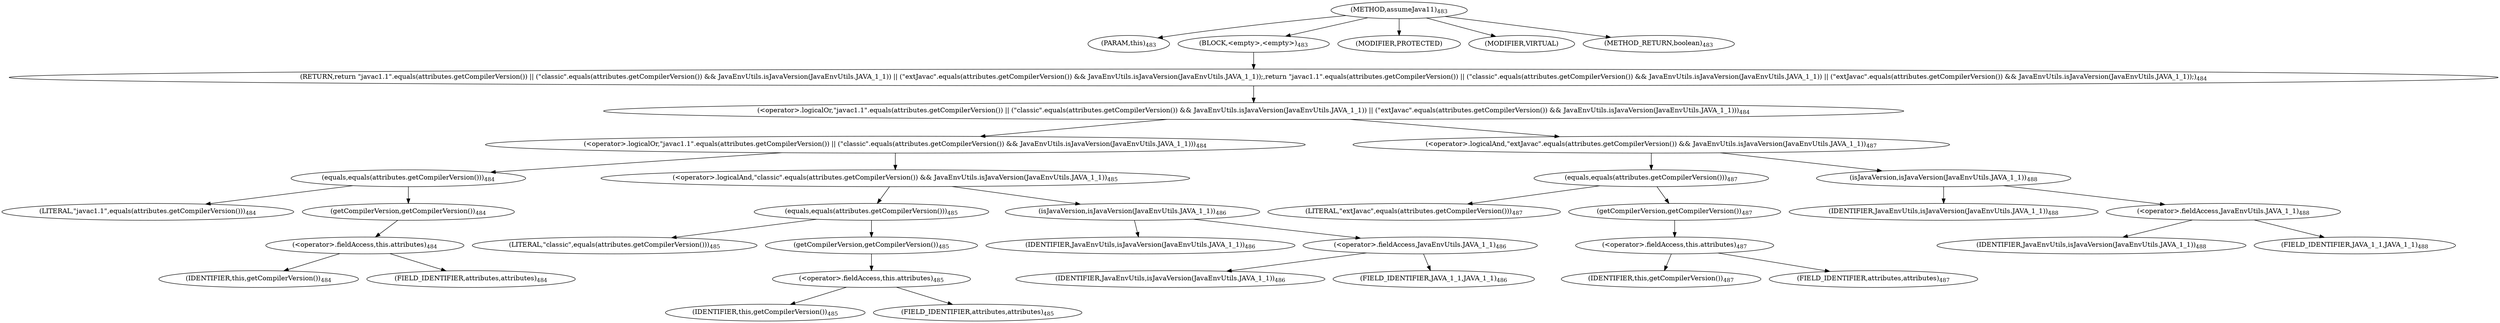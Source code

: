 digraph "assumeJava11" {  
"1144" [label = <(METHOD,assumeJava11)<SUB>483</SUB>> ]
"1145" [label = <(PARAM,this)<SUB>483</SUB>> ]
"1146" [label = <(BLOCK,&lt;empty&gt;,&lt;empty&gt;)<SUB>483</SUB>> ]
"1147" [label = <(RETURN,return &quot;javac1.1&quot;.equals(attributes.getCompilerVersion()) || (&quot;classic&quot;.equals(attributes.getCompilerVersion()) &amp;&amp; JavaEnvUtils.isJavaVersion(JavaEnvUtils.JAVA_1_1)) || (&quot;extJavac&quot;.equals(attributes.getCompilerVersion()) &amp;&amp; JavaEnvUtils.isJavaVersion(JavaEnvUtils.JAVA_1_1));,return &quot;javac1.1&quot;.equals(attributes.getCompilerVersion()) || (&quot;classic&quot;.equals(attributes.getCompilerVersion()) &amp;&amp; JavaEnvUtils.isJavaVersion(JavaEnvUtils.JAVA_1_1)) || (&quot;extJavac&quot;.equals(attributes.getCompilerVersion()) &amp;&amp; JavaEnvUtils.isJavaVersion(JavaEnvUtils.JAVA_1_1));)<SUB>484</SUB>> ]
"1148" [label = <(&lt;operator&gt;.logicalOr,&quot;javac1.1&quot;.equals(attributes.getCompilerVersion()) || (&quot;classic&quot;.equals(attributes.getCompilerVersion()) &amp;&amp; JavaEnvUtils.isJavaVersion(JavaEnvUtils.JAVA_1_1)) || (&quot;extJavac&quot;.equals(attributes.getCompilerVersion()) &amp;&amp; JavaEnvUtils.isJavaVersion(JavaEnvUtils.JAVA_1_1)))<SUB>484</SUB>> ]
"1149" [label = <(&lt;operator&gt;.logicalOr,&quot;javac1.1&quot;.equals(attributes.getCompilerVersion()) || (&quot;classic&quot;.equals(attributes.getCompilerVersion()) &amp;&amp; JavaEnvUtils.isJavaVersion(JavaEnvUtils.JAVA_1_1)))<SUB>484</SUB>> ]
"1150" [label = <(equals,equals(attributes.getCompilerVersion()))<SUB>484</SUB>> ]
"1151" [label = <(LITERAL,&quot;javac1.1&quot;,equals(attributes.getCompilerVersion()))<SUB>484</SUB>> ]
"1152" [label = <(getCompilerVersion,getCompilerVersion())<SUB>484</SUB>> ]
"1153" [label = <(&lt;operator&gt;.fieldAccess,this.attributes)<SUB>484</SUB>> ]
"1154" [label = <(IDENTIFIER,this,getCompilerVersion())<SUB>484</SUB>> ]
"1155" [label = <(FIELD_IDENTIFIER,attributes,attributes)<SUB>484</SUB>> ]
"1156" [label = <(&lt;operator&gt;.logicalAnd,&quot;classic&quot;.equals(attributes.getCompilerVersion()) &amp;&amp; JavaEnvUtils.isJavaVersion(JavaEnvUtils.JAVA_1_1))<SUB>485</SUB>> ]
"1157" [label = <(equals,equals(attributes.getCompilerVersion()))<SUB>485</SUB>> ]
"1158" [label = <(LITERAL,&quot;classic&quot;,equals(attributes.getCompilerVersion()))<SUB>485</SUB>> ]
"1159" [label = <(getCompilerVersion,getCompilerVersion())<SUB>485</SUB>> ]
"1160" [label = <(&lt;operator&gt;.fieldAccess,this.attributes)<SUB>485</SUB>> ]
"1161" [label = <(IDENTIFIER,this,getCompilerVersion())<SUB>485</SUB>> ]
"1162" [label = <(FIELD_IDENTIFIER,attributes,attributes)<SUB>485</SUB>> ]
"1163" [label = <(isJavaVersion,isJavaVersion(JavaEnvUtils.JAVA_1_1))<SUB>486</SUB>> ]
"1164" [label = <(IDENTIFIER,JavaEnvUtils,isJavaVersion(JavaEnvUtils.JAVA_1_1))<SUB>486</SUB>> ]
"1165" [label = <(&lt;operator&gt;.fieldAccess,JavaEnvUtils.JAVA_1_1)<SUB>486</SUB>> ]
"1166" [label = <(IDENTIFIER,JavaEnvUtils,isJavaVersion(JavaEnvUtils.JAVA_1_1))<SUB>486</SUB>> ]
"1167" [label = <(FIELD_IDENTIFIER,JAVA_1_1,JAVA_1_1)<SUB>486</SUB>> ]
"1168" [label = <(&lt;operator&gt;.logicalAnd,&quot;extJavac&quot;.equals(attributes.getCompilerVersion()) &amp;&amp; JavaEnvUtils.isJavaVersion(JavaEnvUtils.JAVA_1_1))<SUB>487</SUB>> ]
"1169" [label = <(equals,equals(attributes.getCompilerVersion()))<SUB>487</SUB>> ]
"1170" [label = <(LITERAL,&quot;extJavac&quot;,equals(attributes.getCompilerVersion()))<SUB>487</SUB>> ]
"1171" [label = <(getCompilerVersion,getCompilerVersion())<SUB>487</SUB>> ]
"1172" [label = <(&lt;operator&gt;.fieldAccess,this.attributes)<SUB>487</SUB>> ]
"1173" [label = <(IDENTIFIER,this,getCompilerVersion())<SUB>487</SUB>> ]
"1174" [label = <(FIELD_IDENTIFIER,attributes,attributes)<SUB>487</SUB>> ]
"1175" [label = <(isJavaVersion,isJavaVersion(JavaEnvUtils.JAVA_1_1))<SUB>488</SUB>> ]
"1176" [label = <(IDENTIFIER,JavaEnvUtils,isJavaVersion(JavaEnvUtils.JAVA_1_1))<SUB>488</SUB>> ]
"1177" [label = <(&lt;operator&gt;.fieldAccess,JavaEnvUtils.JAVA_1_1)<SUB>488</SUB>> ]
"1178" [label = <(IDENTIFIER,JavaEnvUtils,isJavaVersion(JavaEnvUtils.JAVA_1_1))<SUB>488</SUB>> ]
"1179" [label = <(FIELD_IDENTIFIER,JAVA_1_1,JAVA_1_1)<SUB>488</SUB>> ]
"1180" [label = <(MODIFIER,PROTECTED)> ]
"1181" [label = <(MODIFIER,VIRTUAL)> ]
"1182" [label = <(METHOD_RETURN,boolean)<SUB>483</SUB>> ]
  "1144" -> "1145" 
  "1144" -> "1146" 
  "1144" -> "1180" 
  "1144" -> "1181" 
  "1144" -> "1182" 
  "1146" -> "1147" 
  "1147" -> "1148" 
  "1148" -> "1149" 
  "1148" -> "1168" 
  "1149" -> "1150" 
  "1149" -> "1156" 
  "1150" -> "1151" 
  "1150" -> "1152" 
  "1152" -> "1153" 
  "1153" -> "1154" 
  "1153" -> "1155" 
  "1156" -> "1157" 
  "1156" -> "1163" 
  "1157" -> "1158" 
  "1157" -> "1159" 
  "1159" -> "1160" 
  "1160" -> "1161" 
  "1160" -> "1162" 
  "1163" -> "1164" 
  "1163" -> "1165" 
  "1165" -> "1166" 
  "1165" -> "1167" 
  "1168" -> "1169" 
  "1168" -> "1175" 
  "1169" -> "1170" 
  "1169" -> "1171" 
  "1171" -> "1172" 
  "1172" -> "1173" 
  "1172" -> "1174" 
  "1175" -> "1176" 
  "1175" -> "1177" 
  "1177" -> "1178" 
  "1177" -> "1179" 
}
